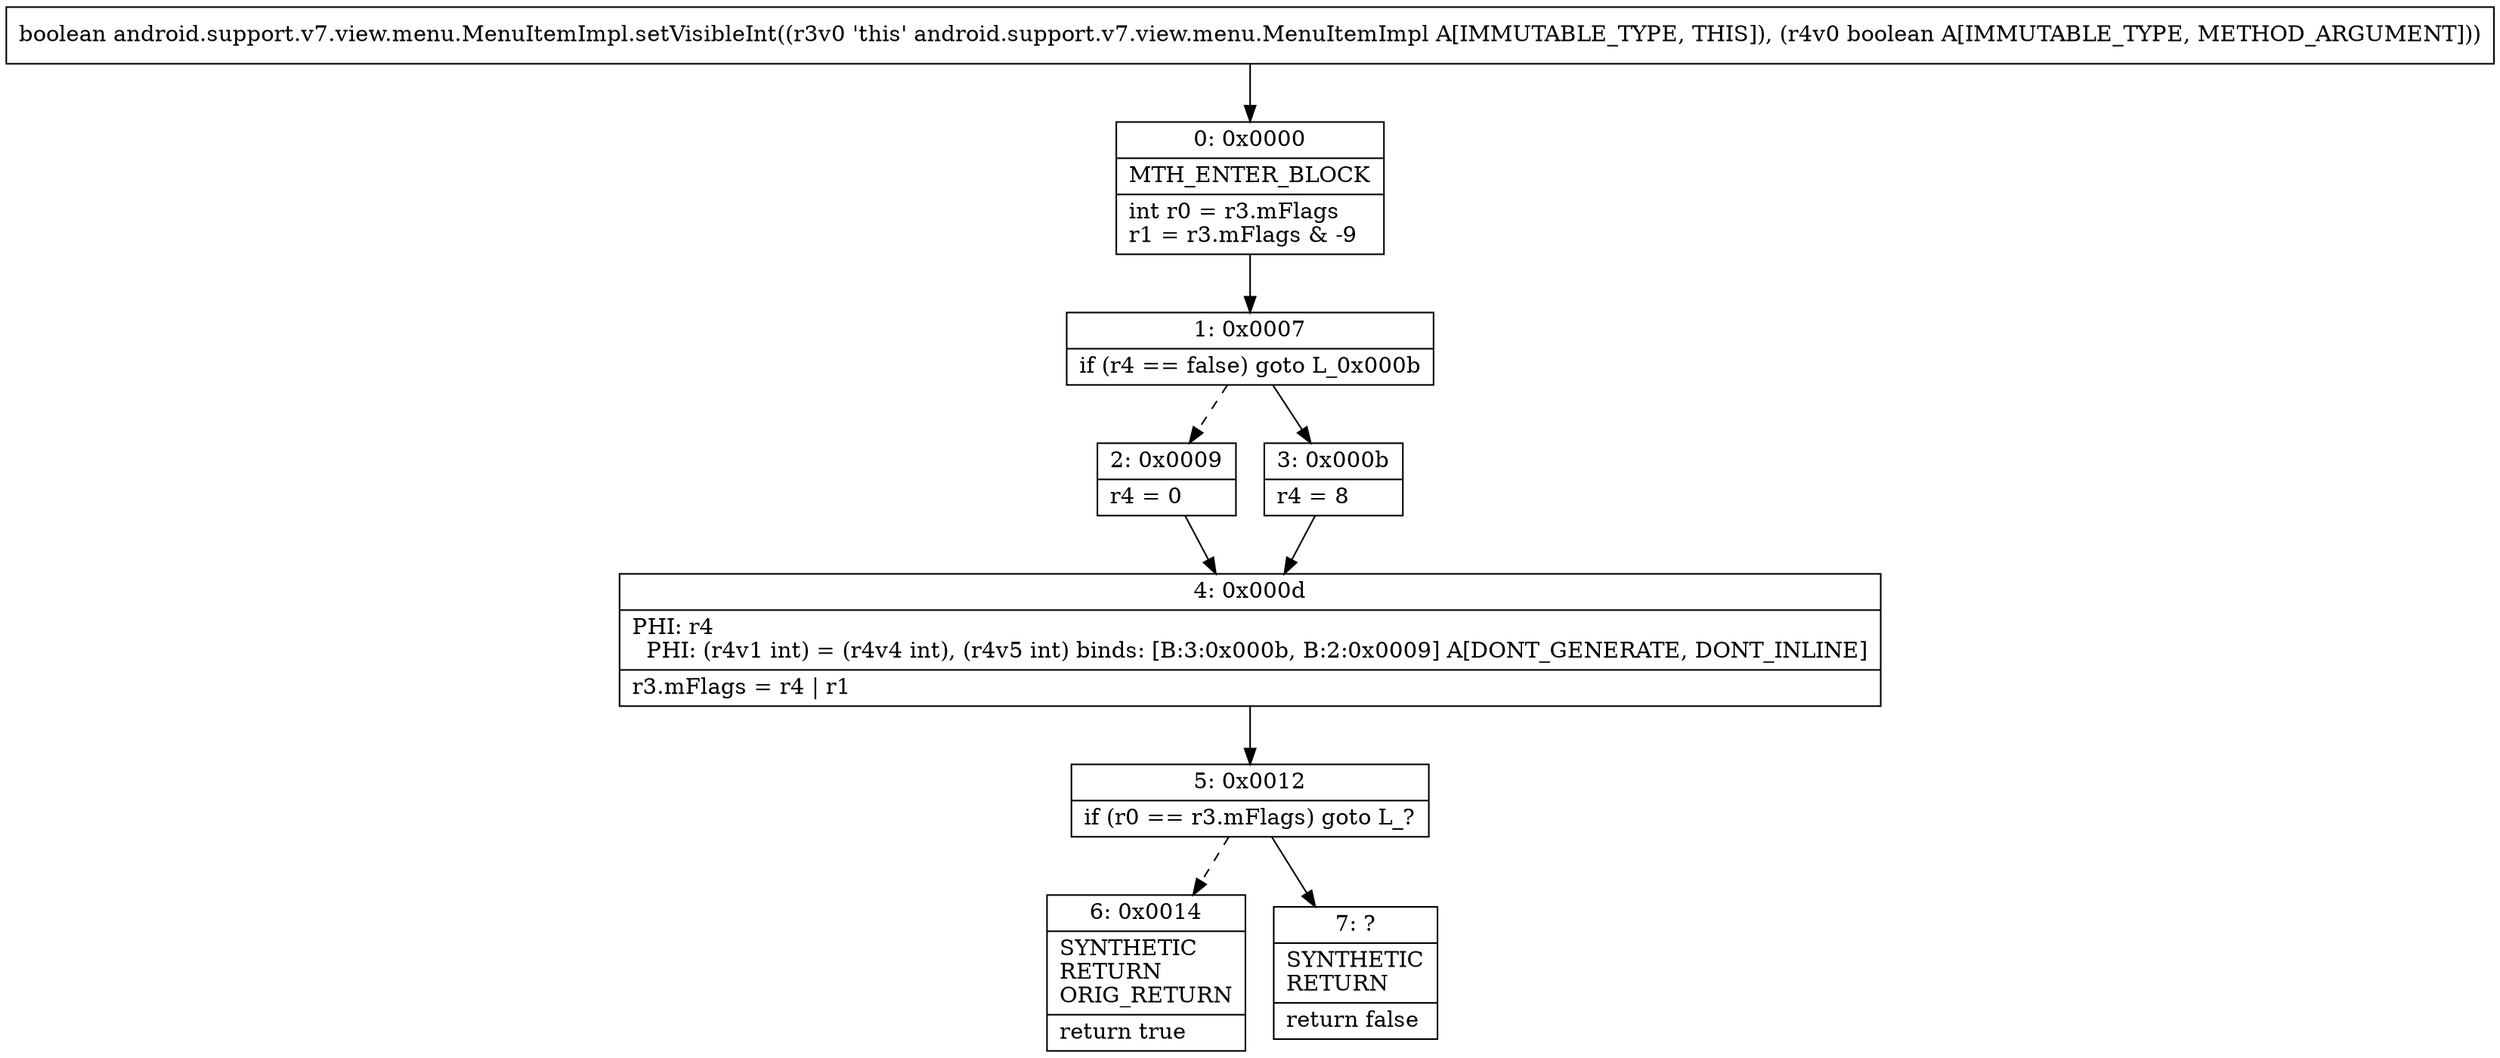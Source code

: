 digraph "CFG forandroid.support.v7.view.menu.MenuItemImpl.setVisibleInt(Z)Z" {
Node_0 [shape=record,label="{0\:\ 0x0000|MTH_ENTER_BLOCK\l|int r0 = r3.mFlags\lr1 = r3.mFlags & \-9\l}"];
Node_1 [shape=record,label="{1\:\ 0x0007|if (r4 == false) goto L_0x000b\l}"];
Node_2 [shape=record,label="{2\:\ 0x0009|r4 = 0\l}"];
Node_3 [shape=record,label="{3\:\ 0x000b|r4 = 8\l}"];
Node_4 [shape=record,label="{4\:\ 0x000d|PHI: r4 \l  PHI: (r4v1 int) = (r4v4 int), (r4v5 int) binds: [B:3:0x000b, B:2:0x0009] A[DONT_GENERATE, DONT_INLINE]\l|r3.mFlags = r4 \| r1\l}"];
Node_5 [shape=record,label="{5\:\ 0x0012|if (r0 == r3.mFlags) goto L_?\l}"];
Node_6 [shape=record,label="{6\:\ 0x0014|SYNTHETIC\lRETURN\lORIG_RETURN\l|return true\l}"];
Node_7 [shape=record,label="{7\:\ ?|SYNTHETIC\lRETURN\l|return false\l}"];
MethodNode[shape=record,label="{boolean android.support.v7.view.menu.MenuItemImpl.setVisibleInt((r3v0 'this' android.support.v7.view.menu.MenuItemImpl A[IMMUTABLE_TYPE, THIS]), (r4v0 boolean A[IMMUTABLE_TYPE, METHOD_ARGUMENT])) }"];
MethodNode -> Node_0;
Node_0 -> Node_1;
Node_1 -> Node_2[style=dashed];
Node_1 -> Node_3;
Node_2 -> Node_4;
Node_3 -> Node_4;
Node_4 -> Node_5;
Node_5 -> Node_6[style=dashed];
Node_5 -> Node_7;
}

